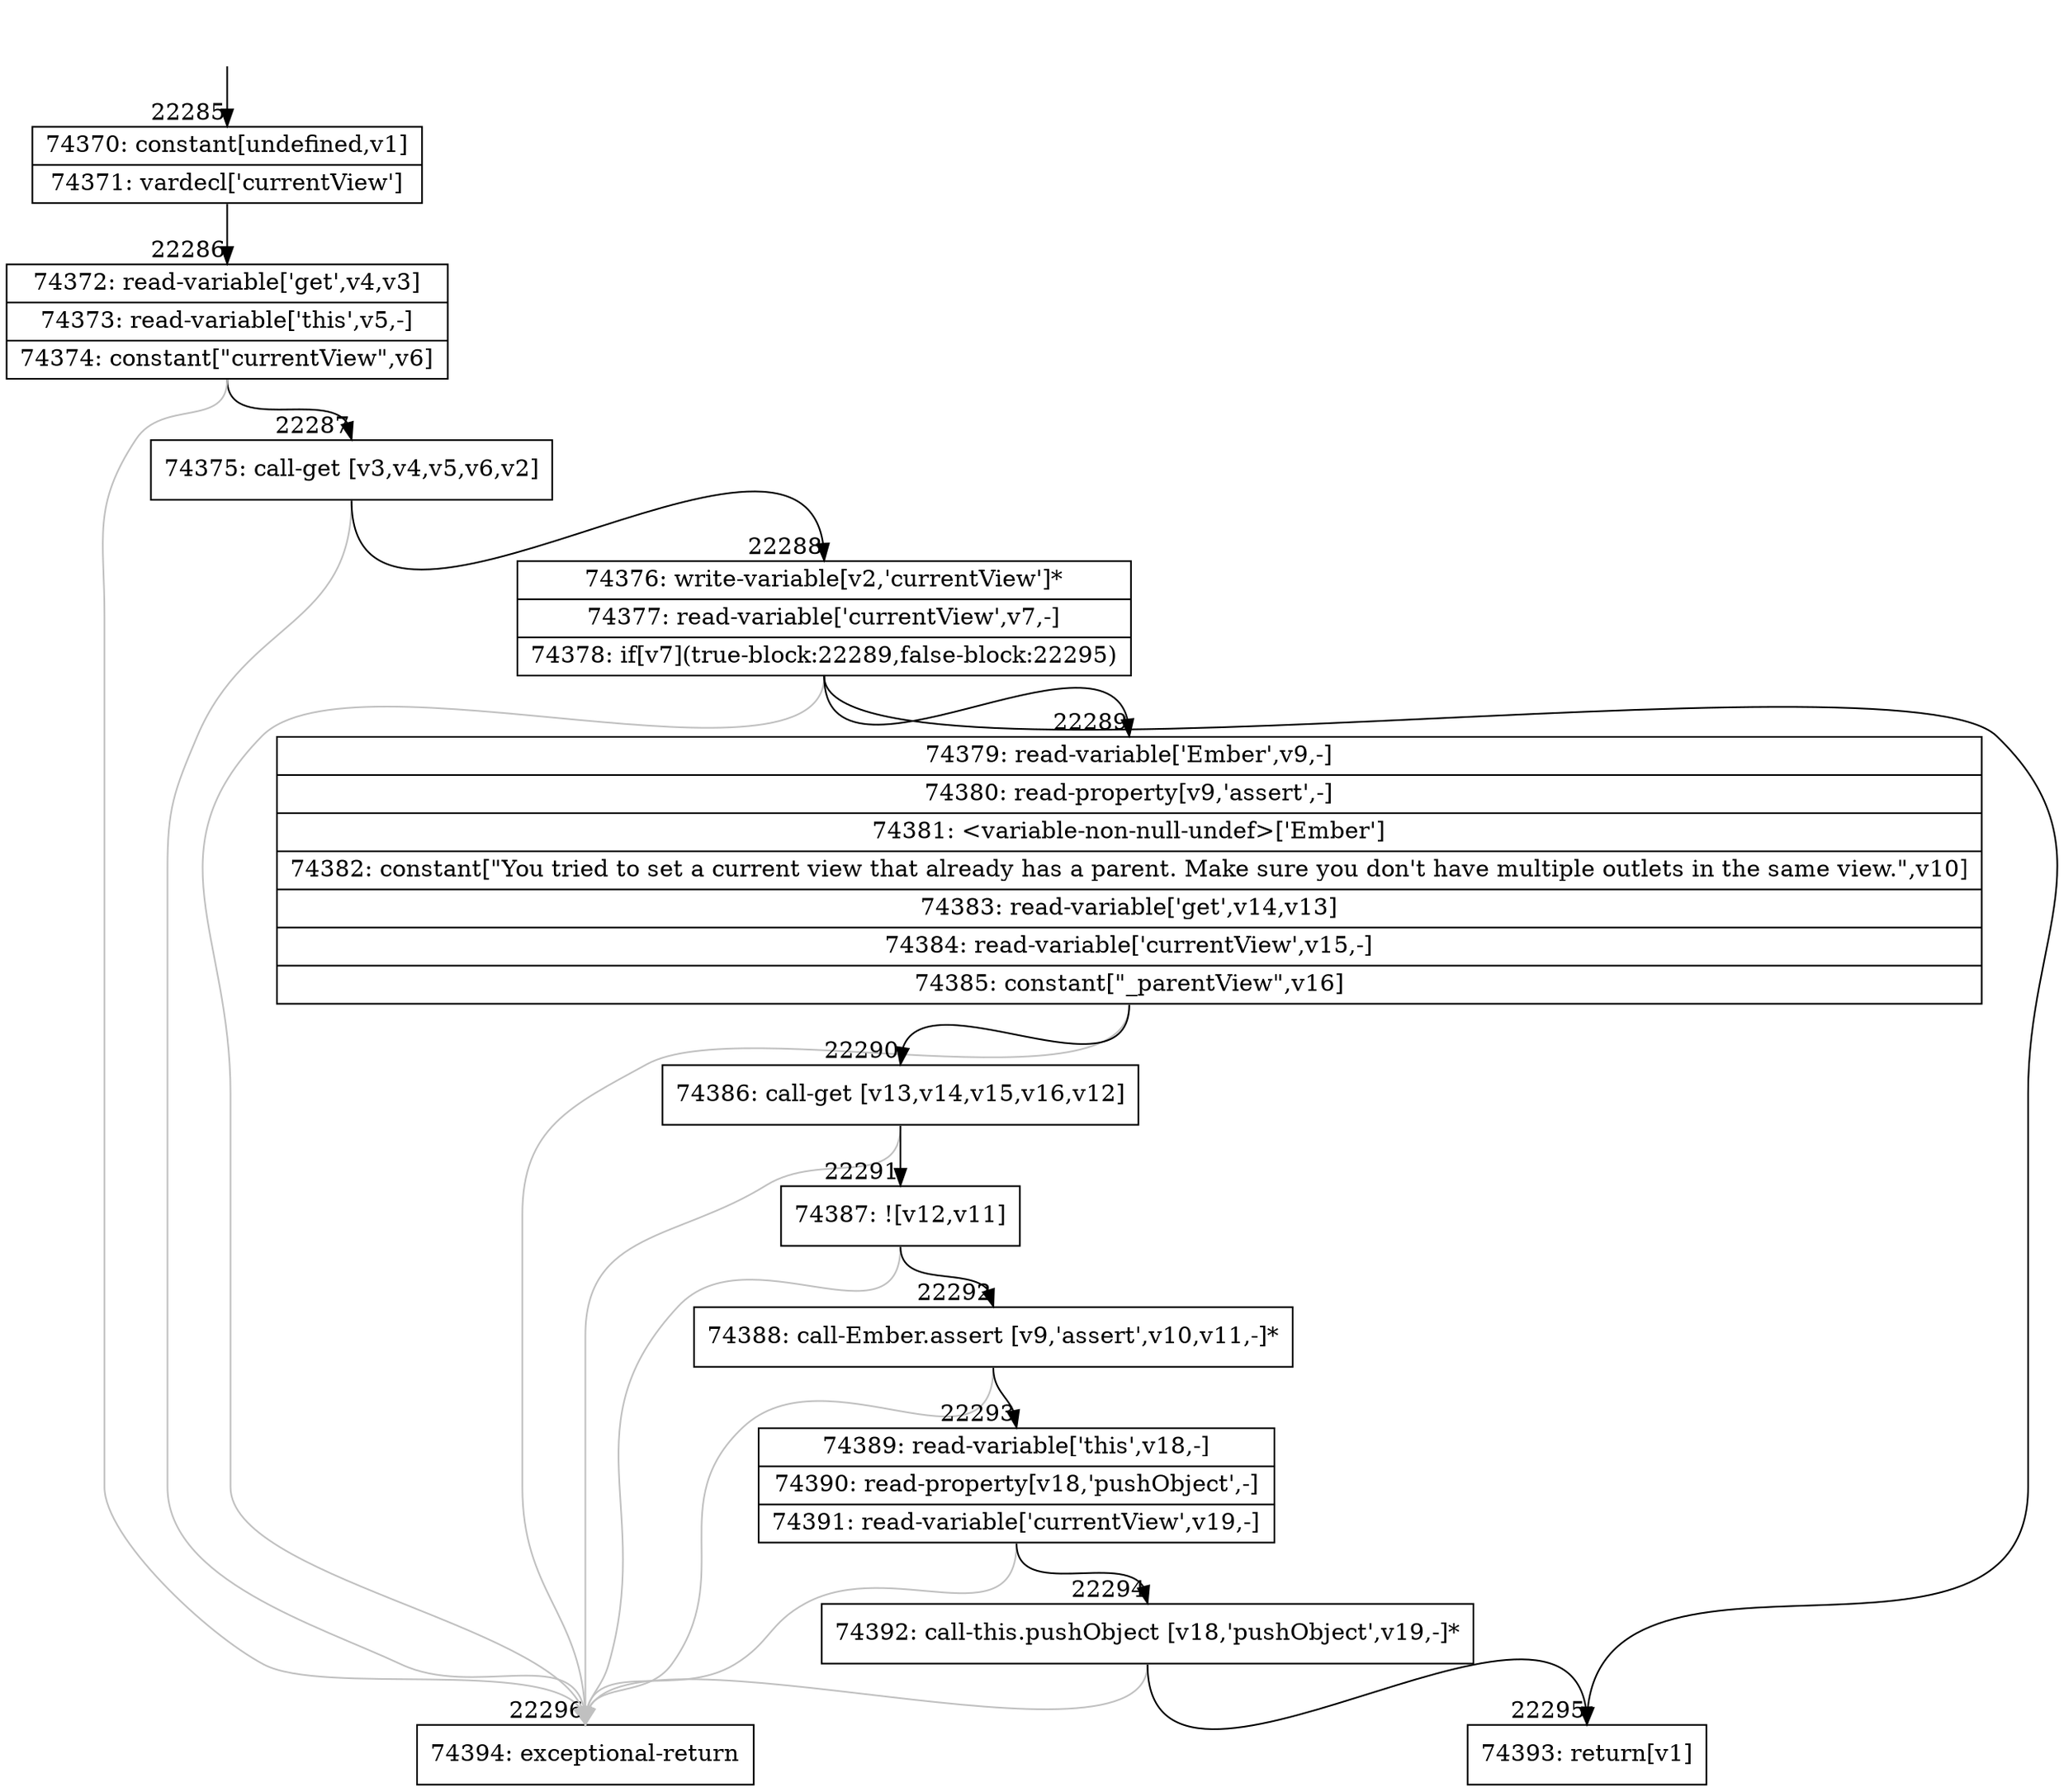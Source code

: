 digraph {
rankdir="TD"
BB_entry1943[shape=none,label=""];
BB_entry1943 -> BB22285 [tailport=s, headport=n, headlabel="    22285"]
BB22285 [shape=record label="{74370: constant[undefined,v1]|74371: vardecl['currentView']}" ] 
BB22285 -> BB22286 [tailport=s, headport=n, headlabel="      22286"]
BB22286 [shape=record label="{74372: read-variable['get',v4,v3]|74373: read-variable['this',v5,-]|74374: constant[\"currentView\",v6]}" ] 
BB22286 -> BB22287 [tailport=s, headport=n, headlabel="      22287"]
BB22286 -> BB22296 [tailport=s, headport=n, color=gray, headlabel="      22296"]
BB22287 [shape=record label="{74375: call-get [v3,v4,v5,v6,v2]}" ] 
BB22287 -> BB22288 [tailport=s, headport=n, headlabel="      22288"]
BB22287 -> BB22296 [tailport=s, headport=n, color=gray]
BB22288 [shape=record label="{74376: write-variable[v2,'currentView']*|74377: read-variable['currentView',v7,-]|74378: if[v7](true-block:22289,false-block:22295)}" ] 
BB22288 -> BB22289 [tailport=s, headport=n, headlabel="      22289"]
BB22288 -> BB22295 [tailport=s, headport=n, headlabel="      22295"]
BB22288 -> BB22296 [tailport=s, headport=n, color=gray]
BB22289 [shape=record label="{74379: read-variable['Ember',v9,-]|74380: read-property[v9,'assert',-]|74381: \<variable-non-null-undef\>['Ember']|74382: constant[\"You tried to set a current view that already has a parent. Make sure you don't have multiple outlets in the same view.\",v10]|74383: read-variable['get',v14,v13]|74384: read-variable['currentView',v15,-]|74385: constant[\"_parentView\",v16]}" ] 
BB22289 -> BB22290 [tailport=s, headport=n, headlabel="      22290"]
BB22289 -> BB22296 [tailport=s, headport=n, color=gray]
BB22290 [shape=record label="{74386: call-get [v13,v14,v15,v16,v12]}" ] 
BB22290 -> BB22291 [tailport=s, headport=n, headlabel="      22291"]
BB22290 -> BB22296 [tailport=s, headport=n, color=gray]
BB22291 [shape=record label="{74387: ![v12,v11]}" ] 
BB22291 -> BB22292 [tailport=s, headport=n, headlabel="      22292"]
BB22291 -> BB22296 [tailport=s, headport=n, color=gray]
BB22292 [shape=record label="{74388: call-Ember.assert [v9,'assert',v10,v11,-]*}" ] 
BB22292 -> BB22293 [tailport=s, headport=n, headlabel="      22293"]
BB22292 -> BB22296 [tailport=s, headport=n, color=gray]
BB22293 [shape=record label="{74389: read-variable['this',v18,-]|74390: read-property[v18,'pushObject',-]|74391: read-variable['currentView',v19,-]}" ] 
BB22293 -> BB22294 [tailport=s, headport=n, headlabel="      22294"]
BB22293 -> BB22296 [tailport=s, headport=n, color=gray]
BB22294 [shape=record label="{74392: call-this.pushObject [v18,'pushObject',v19,-]*}" ] 
BB22294 -> BB22295 [tailport=s, headport=n]
BB22294 -> BB22296 [tailport=s, headport=n, color=gray]
BB22295 [shape=record label="{74393: return[v1]}" ] 
BB22296 [shape=record label="{74394: exceptional-return}" ] 
//#$~ 41979
}
